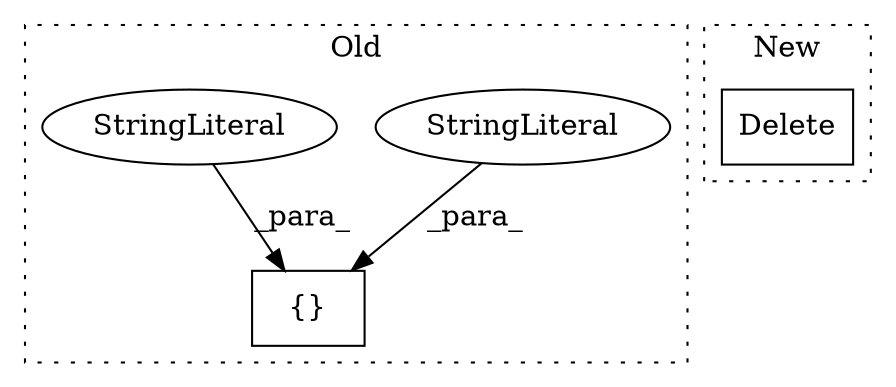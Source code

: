 digraph G {
subgraph cluster0 {
1 [label="{}" a="4" s="1387,1450" l="1,1" shape="box"];
3 [label="StringLiteral" a="45" s="1425" l="4" shape="ellipse"];
4 [label="StringLiteral" a="45" s="1388" l="7" shape="ellipse"];
label = "Old";
style="dotted";
}
subgraph cluster1 {
2 [label="Delete" a="32" s="1248" l="8" shape="box"];
label = "New";
style="dotted";
}
3 -> 1 [label="_para_"];
4 -> 1 [label="_para_"];
}